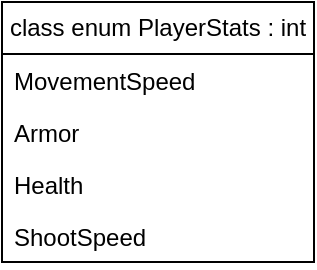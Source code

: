 <mxfile version="22.1.2" type="device">
  <diagram id="C5RBs43oDa-KdzZeNtuy" name="Page-1">
    <mxGraphModel dx="830" dy="482" grid="1" gridSize="10" guides="1" tooltips="1" connect="1" arrows="1" fold="1" page="1" pageScale="1" pageWidth="827" pageHeight="1169" math="0" shadow="0">
      <root>
        <mxCell id="WIyWlLk6GJQsqaUBKTNV-0" />
        <mxCell id="WIyWlLk6GJQsqaUBKTNV-1" parent="WIyWlLk6GJQsqaUBKTNV-0" />
        <mxCell id="Y47mrzjsaeOsbLqp9hrV-9" value="class enum PlayerStats : int" style="swimlane;fontStyle=0;childLayout=stackLayout;horizontal=1;startSize=26;fillColor=none;horizontalStack=0;resizeParent=1;resizeParentMax=0;resizeLast=0;collapsible=1;marginBottom=0;whiteSpace=wrap;html=1;" vertex="1" parent="WIyWlLk6GJQsqaUBKTNV-1">
          <mxGeometry x="336" y="30" width="156" height="130" as="geometry" />
        </mxCell>
        <mxCell id="Y47mrzjsaeOsbLqp9hrV-13" value="MovementSpeed" style="text;strokeColor=none;fillColor=none;align=left;verticalAlign=top;spacingLeft=4;spacingRight=4;overflow=hidden;rotatable=0;points=[[0,0.5],[1,0.5]];portConstraint=eastwest;whiteSpace=wrap;html=1;" vertex="1" parent="Y47mrzjsaeOsbLqp9hrV-9">
          <mxGeometry y="26" width="156" height="26" as="geometry" />
        </mxCell>
        <mxCell id="Y47mrzjsaeOsbLqp9hrV-16" value="Armor" style="text;strokeColor=none;fillColor=none;align=left;verticalAlign=top;spacingLeft=4;spacingRight=4;overflow=hidden;rotatable=0;points=[[0,0.5],[1,0.5]];portConstraint=eastwest;whiteSpace=wrap;html=1;" vertex="1" parent="Y47mrzjsaeOsbLqp9hrV-9">
          <mxGeometry y="52" width="156" height="26" as="geometry" />
        </mxCell>
        <mxCell id="Y47mrzjsaeOsbLqp9hrV-15" value="Health" style="text;strokeColor=none;fillColor=none;align=left;verticalAlign=top;spacingLeft=4;spacingRight=4;overflow=hidden;rotatable=0;points=[[0,0.5],[1,0.5]];portConstraint=eastwest;whiteSpace=wrap;html=1;" vertex="1" parent="Y47mrzjsaeOsbLqp9hrV-9">
          <mxGeometry y="78" width="156" height="26" as="geometry" />
        </mxCell>
        <mxCell id="Y47mrzjsaeOsbLqp9hrV-14" value="ShootSpeed&lt;br&gt;" style="text;strokeColor=none;fillColor=none;align=left;verticalAlign=top;spacingLeft=4;spacingRight=4;overflow=hidden;rotatable=0;points=[[0,0.5],[1,0.5]];portConstraint=eastwest;whiteSpace=wrap;html=1;" vertex="1" parent="Y47mrzjsaeOsbLqp9hrV-9">
          <mxGeometry y="104" width="156" height="26" as="geometry" />
        </mxCell>
      </root>
    </mxGraphModel>
  </diagram>
</mxfile>
